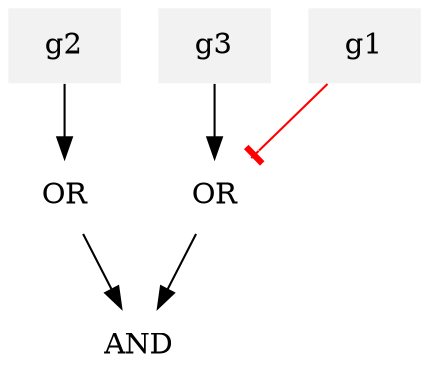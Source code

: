 digraph "classifier" {
node [color="none", style="filled", shape="rect", fillcolor="gray95"];
"g2" -> "gate1" [arrowhead="normal", color="black"];
"g3" -> "gate2" [arrowhead="normal", color="black"];
"g1" -> "gate2" [arrowhead="tee", color="red"];
"gate1" -> "AND" [arrowhead="normal", color="black"];
"gate1" [label="OR", shape=none, margin=0, fillcolor=none];
"gate2" -> "AND" [arrowhead="normal", color="black"];
"gate2" [label="OR", shape=none, margin=0, fillcolor=none];
"AND" [shape=none, margin=0, fillcolor=none];
}